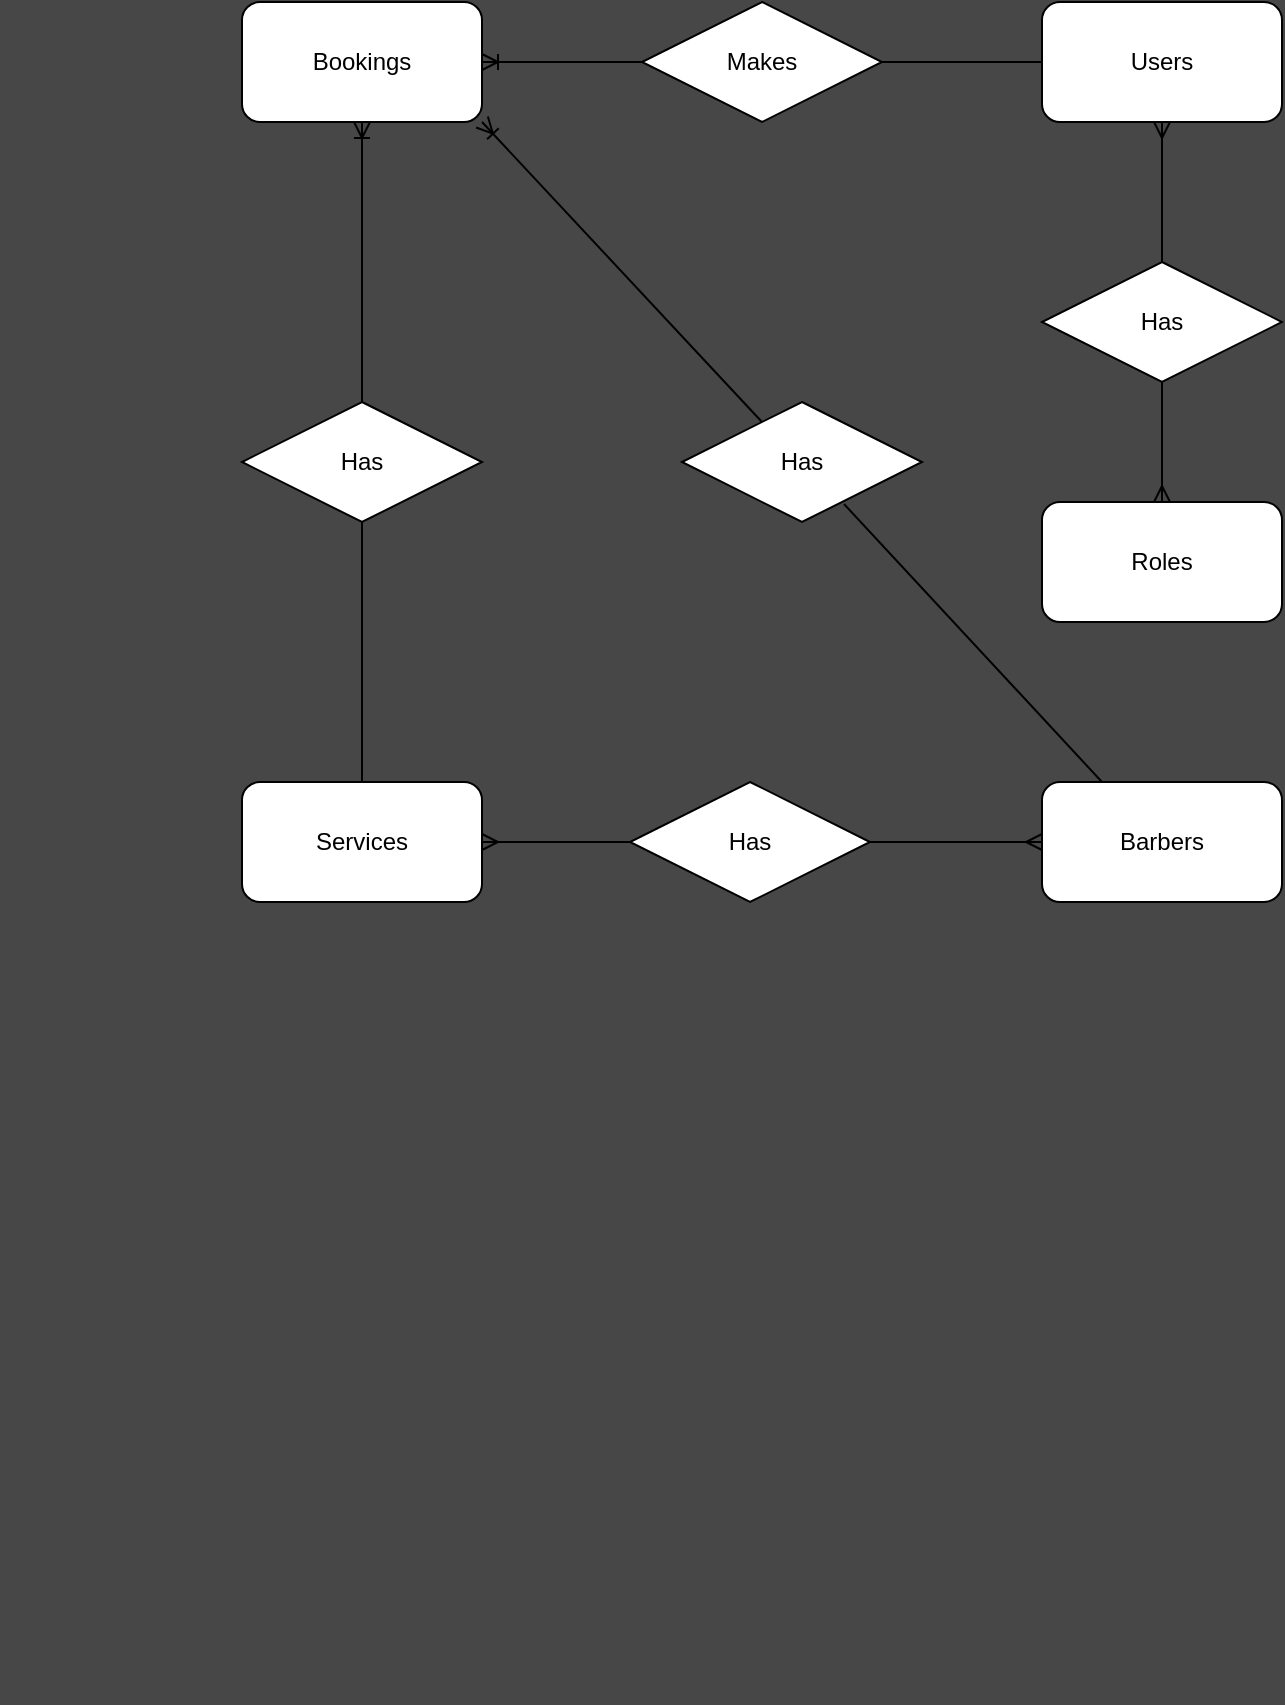 <mxfile>
    <diagram id="bpYVQOLjNCqGvhwvtokx" name="Sida-1">
        <mxGraphModel dx="805" dy="788" grid="0" gridSize="10" guides="1" tooltips="1" connect="1" arrows="1" fold="1" page="0" pageScale="1" pageWidth="827" pageHeight="1169" background="#474747" math="0" shadow="0">
            <root>
                <mxCell id="0"/>
                <mxCell id="1" parent="0"/>
                <mxCell id="toSEzJaH4IEXtGupLxra-102" value="" style="shape=tableRow;horizontal=0;startSize=0;swimlaneHead=0;swimlaneBody=0;top=0;left=0;bottom=0;right=0;collapsible=0;dropTarget=0;fillColor=none;points=[[0,0.5],[1,0.5]];portConstraint=eastwest;" parent="1" vertex="1">
                    <mxGeometry x="100" y="970" width="180" height="30" as="geometry"/>
                </mxCell>
                <mxCell id="toSEzJaH4IEXtGupLxra-103" value="" style="shape=partialRectangle;html=1;whiteSpace=wrap;connectable=0;fillColor=none;top=0;left=0;bottom=0;right=0;overflow=hidden;" parent="toSEzJaH4IEXtGupLxra-102" vertex="1">
                    <mxGeometry width="40" height="30" as="geometry">
                        <mxRectangle width="40" height="30" as="alternateBounds"/>
                    </mxGeometry>
                </mxCell>
                <mxCell id="6qQ5tTS4VdAz7J_n0x5j-1" value="Bookings" style="rounded=1;whiteSpace=wrap;html=1;" parent="1" vertex="1">
                    <mxGeometry x="220" y="150" width="120" height="60" as="geometry"/>
                </mxCell>
                <mxCell id="6qQ5tTS4VdAz7J_n0x5j-2" value="Barbers" style="rounded=1;whiteSpace=wrap;html=1;" parent="1" vertex="1">
                    <mxGeometry x="620" y="540" width="120" height="60" as="geometry"/>
                </mxCell>
                <mxCell id="6qQ5tTS4VdAz7J_n0x5j-3" value="Services" style="rounded=1;whiteSpace=wrap;html=1;" parent="1" vertex="1">
                    <mxGeometry x="220" y="540" width="120" height="60" as="geometry"/>
                </mxCell>
                <mxCell id="6qQ5tTS4VdAz7J_n0x5j-4" value="Users" style="rounded=1;whiteSpace=wrap;html=1;" parent="1" vertex="1">
                    <mxGeometry x="620" y="150" width="120" height="60" as="geometry"/>
                </mxCell>
                <mxCell id="6qQ5tTS4VdAz7J_n0x5j-5" value="Roles" style="rounded=1;whiteSpace=wrap;html=1;" parent="1" vertex="1">
                    <mxGeometry x="620" y="400" width="120" height="60" as="geometry"/>
                </mxCell>
                <mxCell id="6qQ5tTS4VdAz7J_n0x5j-9" value="" style="edgeStyle=entityRelationEdgeStyle;fontSize=12;html=1;endArrow=ERoneToMany;rounded=0;exitX=0;exitY=0.5;exitDx=0;exitDy=0;entryX=1;entryY=0.5;entryDx=0;entryDy=0;" parent="1" source="6qQ5tTS4VdAz7J_n0x5j-4" target="6qQ5tTS4VdAz7J_n0x5j-1" edge="1">
                    <mxGeometry width="100" height="100" relative="1" as="geometry">
                        <mxPoint x="460" y="530" as="sourcePoint"/>
                        <mxPoint x="560" y="430" as="targetPoint"/>
                    </mxGeometry>
                </mxCell>
                <mxCell id="6qQ5tTS4VdAz7J_n0x5j-6" value="Makes" style="shape=rhombus;perimeter=rhombusPerimeter;whiteSpace=wrap;html=1;align=center;" parent="1" vertex="1">
                    <mxGeometry x="420" y="150" width="120" height="60" as="geometry"/>
                </mxCell>
                <mxCell id="6qQ5tTS4VdAz7J_n0x5j-10" value="" style="edgeStyle=entityRelationEdgeStyle;fontSize=12;html=1;endArrow=ERmany;startArrow=ERmany;rounded=0;entryX=1;entryY=0.5;entryDx=0;entryDy=0;exitX=0;exitY=0.5;exitDx=0;exitDy=0;" parent="1" source="6qQ5tTS4VdAz7J_n0x5j-2" target="6qQ5tTS4VdAz7J_n0x5j-3" edge="1">
                    <mxGeometry width="100" height="100" relative="1" as="geometry">
                        <mxPoint x="350" y="920" as="sourcePoint"/>
                        <mxPoint x="450" y="820" as="targetPoint"/>
                    </mxGeometry>
                </mxCell>
                <mxCell id="6qQ5tTS4VdAz7J_n0x5j-11" value="Has" style="shape=rhombus;perimeter=rhombusPerimeter;whiteSpace=wrap;html=1;align=center;" parent="1" vertex="1">
                    <mxGeometry x="414" y="540" width="120" height="60" as="geometry"/>
                </mxCell>
                <mxCell id="6qQ5tTS4VdAz7J_n0x5j-16" value="" style="fontSize=12;html=1;endArrow=ERoneToMany;rounded=0;strokeColor=default;entryX=0.5;entryY=1;entryDx=0;entryDy=0;movable=1;resizable=1;rotatable=1;deletable=1;editable=1;locked=0;connectable=1;exitX=0.5;exitY=0;exitDx=0;exitDy=0;startArrow=none;" parent="1" source="6qQ5tTS4VdAz7J_n0x5j-12" target="6qQ5tTS4VdAz7J_n0x5j-1" edge="1">
                    <mxGeometry width="100" height="100" relative="1" as="geometry">
                        <mxPoint x="130" y="480" as="sourcePoint"/>
                        <mxPoint x="230" y="380" as="targetPoint"/>
                    </mxGeometry>
                </mxCell>
                <mxCell id="6qQ5tTS4VdAz7J_n0x5j-17" value="" style="fontSize=12;html=1;endArrow=none;rounded=0;strokeColor=default;entryX=0.5;entryY=1;entryDx=0;entryDy=0;movable=1;resizable=1;rotatable=1;deletable=1;editable=1;locked=0;connectable=1;exitX=0.5;exitY=0;exitDx=0;exitDy=0;" parent="1" source="6qQ5tTS4VdAz7J_n0x5j-3" target="6qQ5tTS4VdAz7J_n0x5j-12" edge="1">
                    <mxGeometry width="100" height="100" relative="1" as="geometry">
                        <mxPoint x="280" y="470" as="sourcePoint"/>
                        <mxPoint x="280" y="310" as="targetPoint"/>
                    </mxGeometry>
                </mxCell>
                <mxCell id="6qQ5tTS4VdAz7J_n0x5j-12" value="Has" style="shape=rhombus;perimeter=rhombusPerimeter;whiteSpace=wrap;html=1;align=center;" parent="1" vertex="1">
                    <mxGeometry x="220" y="350" width="120" height="60" as="geometry"/>
                </mxCell>
                <mxCell id="6qQ5tTS4VdAz7J_n0x5j-20" value="" style="fontSize=12;html=1;endArrow=ERoneToMany;rounded=0;strokeColor=default;exitX=0.25;exitY=0;exitDx=0;exitDy=0;startArrow=none;entryX=1;entryY=1;entryDx=0;entryDy=0;" parent="1" source="6qQ5tTS4VdAz7J_n0x5j-21" target="6qQ5tTS4VdAz7J_n0x5j-1" edge="1">
                    <mxGeometry width="100" height="100" relative="1" as="geometry">
                        <mxPoint x="710" y="400" as="sourcePoint"/>
                        <mxPoint x="340" y="290" as="targetPoint"/>
                    </mxGeometry>
                </mxCell>
                <mxCell id="6qQ5tTS4VdAz7J_n0x5j-22" value="" style="fontSize=12;html=1;endArrow=none;rounded=0;strokeColor=default;exitX=0.25;exitY=0;exitDx=0;exitDy=0;entryX=0.675;entryY=0.85;entryDx=0;entryDy=0;entryPerimeter=0;" parent="1" source="6qQ5tTS4VdAz7J_n0x5j-2" target="6qQ5tTS4VdAz7J_n0x5j-21" edge="1">
                    <mxGeometry width="100" height="100" relative="1" as="geometry">
                        <mxPoint x="630" y="500" as="sourcePoint"/>
                        <mxPoint x="340" y="275" as="targetPoint"/>
                    </mxGeometry>
                </mxCell>
                <mxCell id="6qQ5tTS4VdAz7J_n0x5j-21" value="Has" style="shape=rhombus;perimeter=rhombusPerimeter;whiteSpace=wrap;html=1;align=center;" parent="1" vertex="1">
                    <mxGeometry x="440" y="350" width="120" height="60" as="geometry"/>
                </mxCell>
                <mxCell id="6qQ5tTS4VdAz7J_n0x5j-24" value="" style="fontSize=12;html=1;endArrow=ERmany;startArrow=ERmany;rounded=0;entryX=0.5;entryY=1;entryDx=0;entryDy=0;exitX=0.5;exitY=0;exitDx=0;exitDy=0;" parent="1" source="6qQ5tTS4VdAz7J_n0x5j-5" target="6qQ5tTS4VdAz7J_n0x5j-4" edge="1">
                    <mxGeometry width="100" height="100" relative="1" as="geometry">
                        <mxPoint x="630" y="540" as="sourcePoint"/>
                        <mxPoint x="350" y="540" as="targetPoint"/>
                    </mxGeometry>
                </mxCell>
                <mxCell id="6qQ5tTS4VdAz7J_n0x5j-23" value="Has" style="shape=rhombus;perimeter=rhombusPerimeter;whiteSpace=wrap;html=1;align=center;" parent="1" vertex="1">
                    <mxGeometry x="620" y="280" width="120" height="60" as="geometry"/>
                </mxCell>
            </root>
        </mxGraphModel>
    </diagram>
</mxfile>